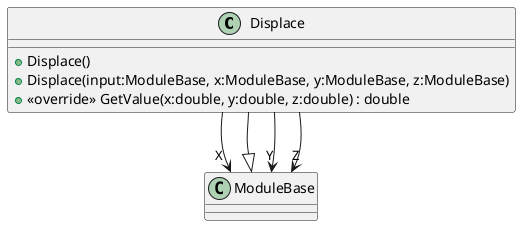 @startuml
class Displace {
    + Displace()
    + Displace(input:ModuleBase, x:ModuleBase, y:ModuleBase, z:ModuleBase)
    + <<override>> GetValue(x:double, y:double, z:double) : double
}
ModuleBase <|-- Displace
Displace --> "X" ModuleBase
Displace --> "Y" ModuleBase
Displace --> "Z" ModuleBase
@enduml

